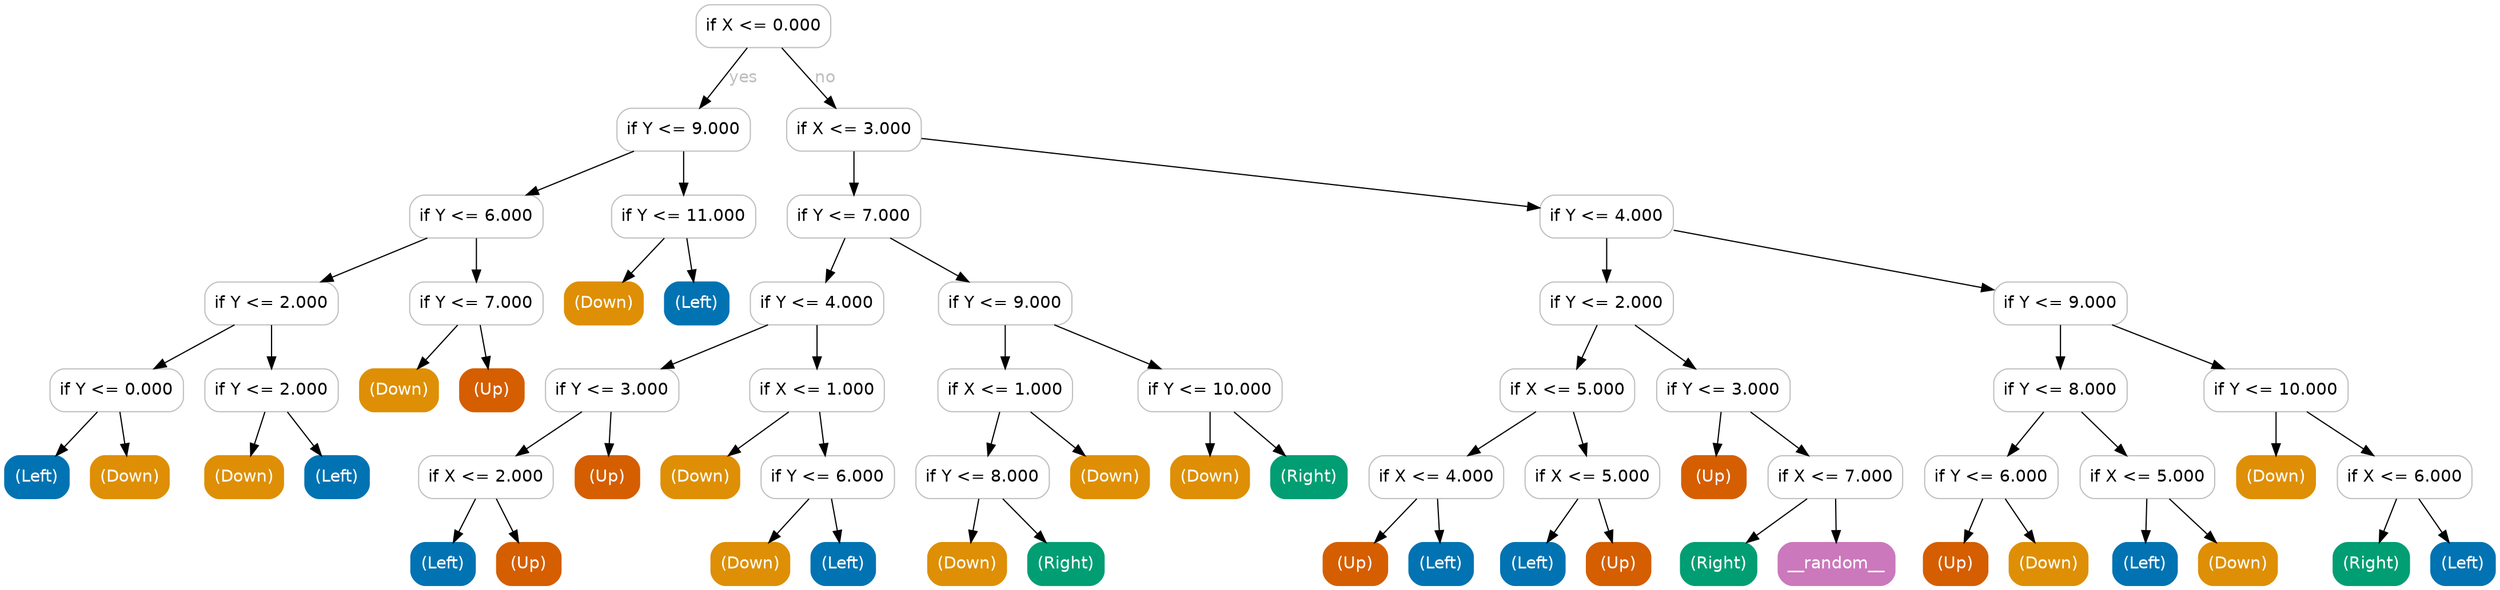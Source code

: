 digraph Tree {
	graph [bb="0,0,2091,488"];
	node [color=gray,
		fillcolor=white,
		fontname=helvetica,
		label="\N",
		shape=box,
		style="filled, rounded"
	];
	edge [fontname=helvetica];
	0	[height=0.5,
		label="if X <= 0.000",
		pos="637,470",
		width=1.5694];
	1	[height=0.5,
		label="if Y <= 9.000",
		pos="570,383",
		width=1.5556];
	0 -> 1	[fontcolor=gray,
		label=yes,
		lp="620.5,426.5",
		pos="e,583.54,401.18 623.44,451.8 613.82,439.59 600.73,422.99 589.92,409.28"];
	16	[height=0.5,
		label="if X <= 3.000",
		pos="713,383",
		width=1.5694];
	0 -> 16	[fontcolor=gray,
		label=no,
		lp="689,426.5",
		pos="e,697.64,401.18 652.38,451.8 663.4,439.47 678.42,422.68 690.75,408.89"];
	2	[height=0.5,
		label="if Y <= 6.000",
		pos="396,310",
		width=1.5556];
	1 -> 2	[fontcolor=gray,
		pos="e,437.94,328.11 528.32,364.99 503.97,355.06 473.04,342.43 447.2,331.89"];
	13	[height=0.5,
		label="if Y <= 11.000",
		pos="570,310",
		width=1.6806];
	1 -> 13	[fontcolor=gray,
		pos="e,570,328.03 570,364.81 570,356.79 570,347.05 570,338.07"];
	3	[height=0.5,
		label="if Y <= 2.000",
		pos="224,237",
		width=1.5556];
	2 -> 3	[fontcolor=gray,
		pos="e,265.46,255.11 354.8,291.99 330.83,282.1 300.42,269.54 274.95,259.03"];
	10	[height=0.5,
		label="if Y <= 7.000",
		pos="396,237",
		width=1.5556];
	2 -> 10	[fontcolor=gray,
		pos="e,396,255.03 396,291.81 396,283.79 396,274.05 396,265.07"];
	4	[height=0.5,
		label="if Y <= 0.000",
		pos="94,164",
		width=1.5556];
	3 -> 4	[fontcolor=gray,
		pos="e,125.33,182.11 192.86,218.99 175.3,209.4 153.17,197.32 134.3,187.01"];
	7	[height=0.5,
		label="if Y <= 2.000",
		pos="224,164",
		width=1.5556];
	3 -> 7	[fontcolor=gray,
		pos="e,224,182.03 224,218.81 224,210.79 224,201.05 224,192.07"];
	5	[color="#0173b2",
		fillcolor="#0173b2",
		fontcolor=white,
		height=0.5,
		label="(Left)",
		pos="27,91",
		width=0.75];
	4 -> 5	[fontcolor=gray,
		pos="e,43.069,109.03 77.781,145.81 69.469,137 59.202,126.13 50.08,116.46"];
	6	[color="#de8f05",
		fillcolor="#de8f05",
		fontcolor=white,
		height=0.5,
		label="(Down)",
		pos="105,91",
		width=0.91667];
	4 -> 6	[fontcolor=gray,
		pos="e,102.36,109.03 96.663,145.81 97.906,137.79 99.415,128.05 100.81,119.07"];
	8	[color="#de8f05",
		fillcolor="#de8f05",
		fontcolor=white,
		height=0.5,
		label="(Down)",
		pos="201,91",
		width=0.91667];
	7 -> 8	[fontcolor=gray,
		pos="e,206.52,109.03 218.43,145.81 215.8,137.7 212.61,127.84 209.67,118.78"];
	9	[color="#0173b2",
		fillcolor="#0173b2",
		fontcolor=white,
		height=0.5,
		label="(Left)",
		pos="279,91",
		width=0.75];
	7 -> 9	[fontcolor=gray,
		pos="e,265.81,109.03 237.31,145.81 244,137.18 252.23,126.56 259.61,117.03"];
	11	[color="#de8f05",
		fillcolor="#de8f05",
		fontcolor=white,
		height=0.5,
		label="(Down)",
		pos="331,164",
		width=0.91667];
	10 -> 11	[fontcolor=gray,
		pos="e,346.59,182.03 380.27,218.81 372.2,210 362.24,199.13 353.39,189.46"];
	12	[color="#d55e00",
		fillcolor="#d55e00",
		fontcolor=white,
		height=0.5,
		label="(Up)",
		pos="409,164",
		width=0.75];
	10 -> 12	[fontcolor=gray,
		pos="e,405.88,182.03 399.15,218.81 400.62,210.79 402.4,201.05 404.04,192.07"];
	14	[color="#de8f05",
		fillcolor="#de8f05",
		fontcolor=white,
		height=0.5,
		label="(Down)",
		pos="503,237",
		width=0.91667];
	13 -> 14	[fontcolor=gray,
		pos="e,519.07,255.03 553.78,291.81 545.47,283 535.2,272.13 526.08,262.46"];
	15	[color="#0173b2",
		fillcolor="#0173b2",
		fontcolor=white,
		height=0.5,
		label="(Left)",
		pos="581,237",
		width=0.75];
	13 -> 15	[fontcolor=gray,
		pos="e,578.36,255.03 572.66,291.81 573.91,283.79 575.42,274.05 576.81,265.07"];
	17	[height=0.5,
		label="if Y <= 7.000",
		pos="713,310",
		width=1.5556];
	16 -> 17	[fontcolor=gray,
		pos="e,713,328.03 713,364.81 713,356.79 713,347.05 713,338.07"];
	38	[height=0.5,
		label="if Y <= 4.000",
		pos="1345,310",
		width=1.5556];
	16 -> 38	[fontcolor=gray,
		pos="e,1288.7,317.32 769.64,375.64 886.49,362.51 1153.7,332.49 1278.5,318.47"];
	18	[height=0.5,
		label="if Y <= 4.000",
		pos="682,237",
		width=1.5556];
	17 -> 18	[fontcolor=gray,
		pos="e,689.44,255.03 705.5,291.81 701.92,283.62 697.55,273.62 693.56,264.48"];
	29	[height=0.5,
		label="if Y <= 9.000",
		pos="840,237",
		width=1.5556];
	17 -> 29	[fontcolor=gray,
		pos="e,809.39,255.11 743.42,291.99 760.57,282.4 782.19,270.32 800.63,260.01"];
	19	[height=0.5,
		label="if Y <= 3.000",
		pos="510,164",
		width=1.5556];
	18 -> 19	[fontcolor=gray,
		pos="e,551.46,182.11 640.8,218.99 616.83,209.1 586.42,196.54 560.95,186.03"];
	24	[height=0.5,
		label="if X <= 1.000",
		pos="682,164",
		width=1.5694];
	18 -> 24	[fontcolor=gray,
		pos="e,682,182.03 682,218.81 682,210.79 682,201.05 682,192.07"];
	20	[height=0.5,
		label="if X <= 2.000",
		pos="404,91",
		width=1.5694];
	19 -> 20	[fontcolor=gray,
		pos="e,429.55,109.11 484.61,145.99 470.68,136.67 453.23,124.97 438.13,114.86"];
	23	[color="#d55e00",
		fillcolor="#d55e00",
		fontcolor=white,
		height=0.5,
		label="(Up)",
		pos="506,91",
		width=0.75];
	19 -> 23	[fontcolor=gray,
		pos="e,506.96,109.03 509.03,145.81 508.58,137.79 508.03,128.05 507.53,119.07"];
	21	[color="#0173b2",
		fillcolor="#0173b2",
		fontcolor=white,
		height=0.5,
		label="(Left)",
		pos="368,18",
		width=0.75];
	20 -> 21	[fontcolor=gray,
		pos="e,376.63,36.029 395.29,72.813 391.08,64.528 385.95,54.41 381.28,45.193"];
	22	[color="#d55e00",
		fillcolor="#d55e00",
		fontcolor=white,
		height=0.5,
		label="(Up)",
		pos="440,18",
		width=0.75];
	20 -> 22	[fontcolor=gray,
		pos="e,431.37,36.029 412.71,72.813 416.92,64.528 422.05,54.41 426.72,45.193"];
	25	[color="#de8f05",
		fillcolor="#de8f05",
		fontcolor=white,
		height=0.5,
		label="(Down)",
		pos="584,91",
		width=0.91667];
	24 -> 25	[fontcolor=gray,
		pos="e,607.5,109.03 658.28,145.81 645.52,136.57 629.61,125.04 615.79,115.03"];
	26	[height=0.5,
		label="if Y <= 6.000",
		pos="691,91",
		width=1.5556];
	24 -> 26	[fontcolor=gray,
		pos="e,688.84,109.03 684.18,145.81 685.2,137.79 686.43,128.05 687.57,119.07"];
	27	[color="#de8f05",
		fillcolor="#de8f05",
		fontcolor=white,
		height=0.5,
		label="(Down)",
		pos="626,18",
		width=0.91667];
	26 -> 27	[fontcolor=gray,
		pos="e,641.59,36.029 675.27,72.813 667.2,64.005 657.24,53.125 648.39,43.458"];
	28	[color="#0173b2",
		fillcolor="#0173b2",
		fontcolor=white,
		height=0.5,
		label="(Left)",
		pos="704,18",
		width=0.75];
	26 -> 28	[fontcolor=gray,
		pos="e,700.88,36.029 694.15,72.813 695.62,64.789 697.4,55.047 699.04,46.069"];
	30	[height=0.5,
		label="if X <= 1.000",
		pos="840,164",
		width=1.5694];
	29 -> 30	[fontcolor=gray,
		pos="e,840,182.03 840,218.81 840,210.79 840,201.05 840,192.07"];
	35	[height=0.5,
		label="if Y <= 10.000",
		pos="1012,164",
		width=1.6806];
	29 -> 35	[fontcolor=gray,
		pos="e,970.54,182.11 881.2,218.99 905.17,209.1 935.58,196.54 961.05,186.03"];
	31	[height=0.5,
		label="if Y <= 8.000",
		pos="821,91",
		width=1.5556];
	30 -> 31	[fontcolor=gray,
		pos="e,825.56,109.03 835.4,145.81 833.23,137.7 830.59,127.84 828.17,118.78"];
	34	[color="#de8f05",
		fillcolor="#de8f05",
		fontcolor=white,
		height=0.5,
		label="(Down)",
		pos="928,91",
		width=0.91667];
	30 -> 34	[fontcolor=gray,
		pos="e,906.89,109.03 861.3,145.81 872.65,136.66 886.78,125.26 899.1,115.32"];
	32	[color="#de8f05",
		fillcolor="#de8f05",
		fontcolor=white,
		height=0.5,
		label="(Down)",
		pos="808,18",
		width=0.91667];
	31 -> 32	[fontcolor=gray,
		pos="e,811.12,36.029 817.85,72.813 816.38,64.789 814.6,55.047 812.96,46.069"];
	33	[color="#029e73",
		fillcolor="#029e73",
		fontcolor=white,
		height=0.5,
		label="(Right)",
		pos="891,18",
		width=0.88889];
	31 -> 33	[fontcolor=gray,
		pos="e,874.21,36.029 837.95,72.813 846.72,63.917 857.57,52.909 867.17,43.172"];
	36	[color="#de8f05",
		fillcolor="#de8f05",
		fontcolor=white,
		height=0.5,
		label="(Down)",
		pos="1012,91",
		width=0.91667];
	35 -> 36	[fontcolor=gray,
		pos="e,1012,109.03 1012,145.81 1012,137.79 1012,128.05 1012,119.07"];
	37	[color="#029e73",
		fillcolor="#029e73",
		fontcolor=white,
		height=0.5,
		label="(Right)",
		pos="1095,91",
		width=0.88889];
	35 -> 37	[fontcolor=gray,
		pos="e,1075.1,109.03 1032.1,145.81 1042.7,136.74 1055.9,125.48 1067.4,115.6"];
	39	[height=0.5,
		label="if Y <= 2.000",
		pos="1345,237",
		width=1.5556];
	38 -> 39	[fontcolor=gray,
		pos="e,1345,255.03 1345,291.81 1345,283.79 1345,274.05 1345,265.07"];
	52	[height=0.5,
		label="if Y <= 9.000",
		pos="1726,237",
		width=1.5556];
	38 -> 52	[fontcolor=gray,
		pos="e,1669.9,248.46 1401.2,298.52 1470.1,285.68 1586.7,263.96 1659.8,250.33"];
	40	[height=0.5,
		label="if X <= 5.000",
		pos="1312,164",
		width=1.5694];
	39 -> 40	[fontcolor=gray,
		pos="e,1319.9,182.03 1337,218.81 1333.2,210.53 1328.5,200.41 1324.2,191.19"];
	47	[height=0.5,
		label="if Y <= 3.000",
		pos="1443,164",
		width=1.5556];
	39 -> 47	[fontcolor=gray,
		pos="e,1419.5,182.03 1368.7,218.81 1381.5,209.57 1397.4,198.04 1411.2,188.03"];
	41	[height=0.5,
		label="if X <= 4.000",
		pos="1202,91",
		width=1.5694];
	40 -> 41	[fontcolor=gray,
		pos="e,1228.5,109.11 1285.7,145.99 1271.1,136.58 1252.7,124.76 1237,114.57"];
	44	[height=0.5,
		label="if X <= 5.000",
		pos="1333,91",
		width=1.5694];
	40 -> 44	[fontcolor=gray,
		pos="e,1328,109.03 1317.1,145.81 1319.5,137.7 1322.4,127.84 1325.1,118.78"];
	42	[color="#d55e00",
		fillcolor="#d55e00",
		fontcolor=white,
		height=0.5,
		label="(Up)",
		pos="1134,18",
		width=0.75];
	41 -> 42	[fontcolor=gray,
		pos="e,1150.3,36.029 1185.5,72.813 1177.1,64.005 1166.7,53.125 1157.4,43.458"];
	43	[color="#0173b2",
		fillcolor="#0173b2",
		fontcolor=white,
		height=0.5,
		label="(Left)",
		pos="1206,18",
		width=0.75];
	41 -> 43	[fontcolor=gray,
		pos="e,1205,36.029 1203,72.813 1203.4,64.789 1204,55.047 1204.5,46.069"];
	45	[color="#0173b2",
		fillcolor="#0173b2",
		fontcolor=white,
		height=0.5,
		label="(Left)",
		pos="1283,18",
		width=0.75];
	44 -> 45	[fontcolor=gray,
		pos="e,1295,36.029 1320.9,72.813 1314.9,64.266 1307.5,53.769 1300.8,44.323"];
	46	[color="#d55e00",
		fillcolor="#d55e00",
		fontcolor=white,
		height=0.5,
		label="(Up)",
		pos="1355,18",
		width=0.75];
	44 -> 46	[fontcolor=gray,
		pos="e,1349.7,36.029 1338.3,72.813 1340.8,64.702 1343.9,54.836 1346.7,45.777"];
	48	[color="#d55e00",
		fillcolor="#d55e00",
		fontcolor=white,
		height=0.5,
		label="(Up)",
		pos="1435,91",
		width=0.75];
	47 -> 48	[fontcolor=gray,
		pos="e,1436.9,109.03 1441.1,145.81 1440.2,137.79 1439.1,128.05 1438.1,119.07"];
	49	[height=0.5,
		label="if X <= 7.000",
		pos="1537,91",
		width=1.5694];
	47 -> 49	[fontcolor=gray,
		pos="e,1514.5,109.03 1465.8,145.81 1477.9,136.66 1493,125.26 1506.1,115.32"];
	50	[color="#029e73",
		fillcolor="#029e73",
		fontcolor=white,
		height=0.5,
		label="(Right)",
		pos="1439,18",
		width=0.88889];
	49 -> 50	[fontcolor=gray,
		pos="e,1462.5,36.029 1513.3,72.813 1500.5,63.569 1484.6,52.043 1470.8,42.032"];
	51	[color="#cc78bc",
		fillcolor="#cc78bc",
		fontcolor=white,
		height=0.5,
		label=__random__,
		pos="1538,18",
		width=1.3611];
	49 -> 51	[fontcolor=gray,
		pos="e,1537.8,36.029 1537.2,72.813 1537.4,64.789 1537.5,55.047 1537.6,46.069"];
	53	[height=0.5,
		label="if Y <= 8.000",
		pos="1726,164",
		width=1.5556];
	52 -> 53	[fontcolor=gray,
		pos="e,1726,182.03 1726,218.81 1726,210.79 1726,201.05 1726,192.07"];
	60	[height=0.5,
		label="if Y <= 10.000",
		pos="1907,164",
		width=1.6806];
	52 -> 60	[fontcolor=gray,
		pos="e,1863.4,182.11 1769.4,218.99 1794.7,209.06 1826.9,196.43 1853.7,185.89"];
	54	[height=0.5,
		label="if Y <= 6.000",
		pos="1668,91",
		width=1.5556];
	53 -> 54	[fontcolor=gray,
		pos="e,1681.9,109.03 1712,145.81 1704.9,137.18 1696.2,126.56 1688.5,117.03"];
	57	[height=0.5,
		label="if X <= 5.000",
		pos="1799,91",
		width=1.5694];
	53 -> 57	[fontcolor=gray,
		pos="e,1781.5,109.03 1743.7,145.81 1752.8,136.92 1764.1,125.91 1774.1,116.17"];
	55	[color="#d55e00",
		fillcolor="#d55e00",
		fontcolor=white,
		height=0.5,
		label="(Up)",
		pos="1638,18",
		width=0.75];
	54 -> 55	[fontcolor=gray,
		pos="e,1645.2,36.029 1660.7,72.813 1657.3,64.615 1653.1,54.623 1649.2,45.485"];
	56	[color="#de8f05",
		fillcolor="#de8f05",
		fontcolor=white,
		height=0.5,
		label="(Down)",
		pos="1716,18",
		width=0.91667];
	54 -> 56	[fontcolor=gray,
		pos="e,1704.5,36.029 1679.6,72.813 1685.4,64.266 1692.5,53.769 1698.9,44.323"];
	58	[color="#0173b2",
		fillcolor="#0173b2",
		fontcolor=white,
		height=0.5,
		label="(Left)",
		pos="1797,18",
		width=0.75];
	57 -> 58	[fontcolor=gray,
		pos="e,1797.5,36.029 1798.5,72.813 1798.3,64.789 1798,55.047 1797.8,46.069"];
	59	[color="#de8f05",
		fillcolor="#de8f05",
		fontcolor=white,
		height=0.5,
		label="(Down)",
		pos="1875,18",
		width=0.91667];
	57 -> 59	[fontcolor=gray,
		pos="e,1856.8,36.029 1817.4,72.813 1827,63.83 1838.9,52.693 1849.4,42.886"];
	61	[color="#de8f05",
		fillcolor="#de8f05",
		fontcolor=white,
		height=0.5,
		label="(Down)",
		pos="1907,91",
		width=0.91667];
	60 -> 61	[fontcolor=gray,
		pos="e,1907,109.03 1907,145.81 1907,137.79 1907,128.05 1907,119.07"];
	62	[height=0.5,
		label="if X <= 6.000",
		pos="2015,91",
		width=1.5694];
	60 -> 62	[fontcolor=gray,
		pos="e,1989,109.11 1932.9,145.99 1947.1,136.67 1964.8,124.97 1980.2,114.86"];
	63	[color="#029e73",
		fillcolor="#029e73",
		fontcolor=white,
		height=0.5,
		label="(Right)",
		pos="1987,18",
		width=0.88889];
	62 -> 63	[fontcolor=gray,
		pos="e,1993.7,36.029 2008.2,72.813 2005,64.615 2001,54.623 1997.4,45.485"];
	64	[color="#0173b2",
		fillcolor="#0173b2",
		fontcolor=white,
		height=0.5,
		label="(Left)",
		pos="2064,18",
		width=0.75];
	62 -> 64	[fontcolor=gray,
		pos="e,2052.2,36.029 2026.9,72.813 2032.8,64.266 2040,53.769 2046.5,44.323"];
}

